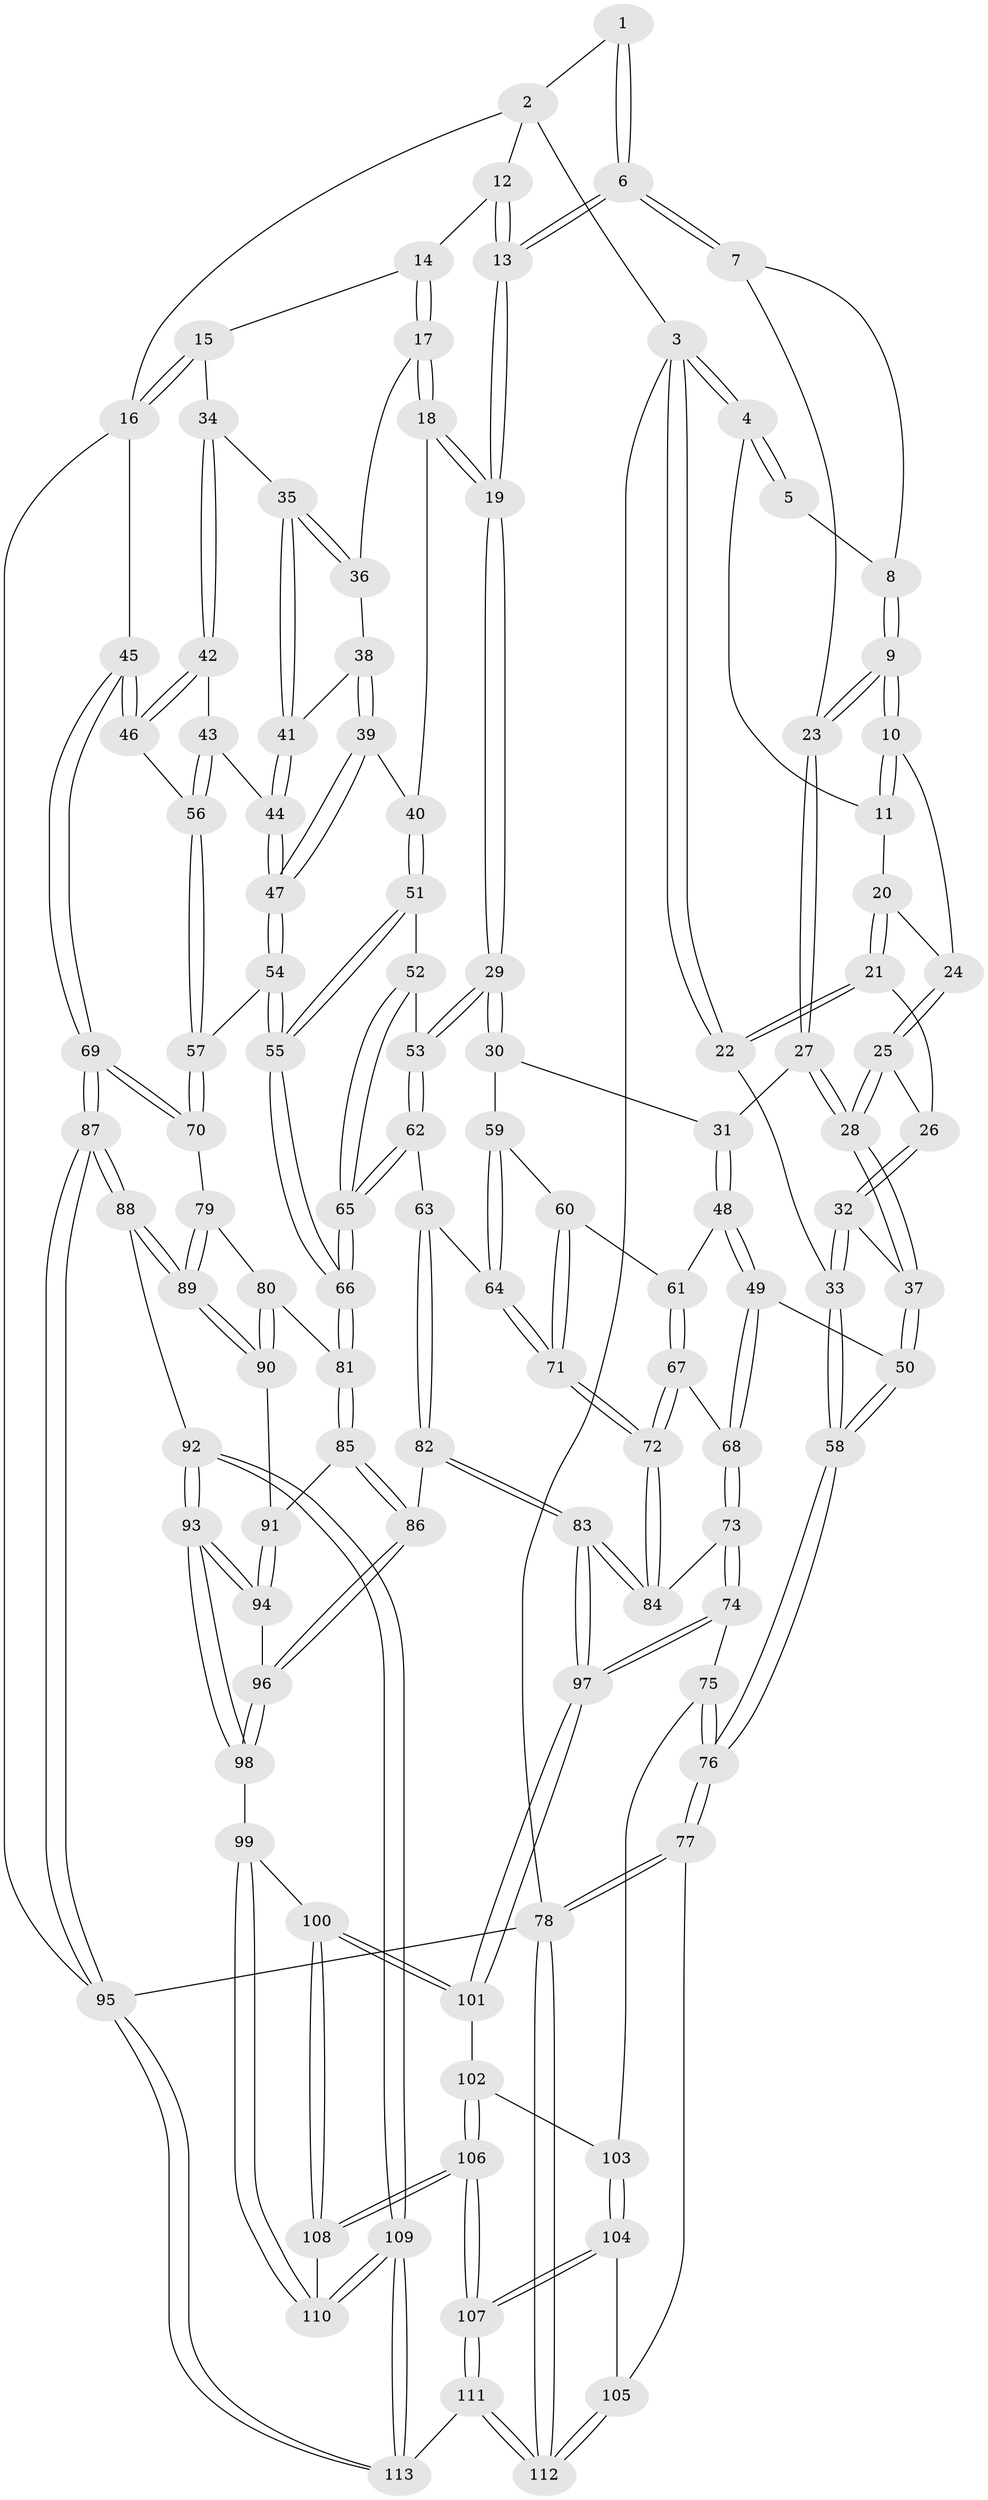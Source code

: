 // Generated by graph-tools (version 1.1) at 2025/51/03/09/25 03:51:05]
// undirected, 113 vertices, 279 edges
graph export_dot {
graph [start="1"]
  node [color=gray90,style=filled];
  1 [pos="+0.41209678458416055+0"];
  2 [pos="+0.7386045149529661+0"];
  3 [pos="+0+0"];
  4 [pos="+0+0"];
  5 [pos="+0.17876740304158376+0"];
  6 [pos="+0.404452254617957+0.10127484670002589"];
  7 [pos="+0.33389227293002155+0.0969154918925534"];
  8 [pos="+0.1883798850811237+0"];
  9 [pos="+0.20102661599444968+0.09990840609563428"];
  10 [pos="+0.18396041845539796+0.10663974874407786"];
  11 [pos="+0.06008304260265239+0.05311087957490088"];
  12 [pos="+0.7388832803934503+0"];
  13 [pos="+0.4413130486170559+0.15358203999241543"];
  14 [pos="+0.7403351067641409+0"];
  15 [pos="+0.9290886046116188+0.12265150742448724"];
  16 [pos="+1+0.10956687153678918"];
  17 [pos="+0.6731978207825289+0.12608250799822363"];
  18 [pos="+0.5029106773716812+0.21379916574655772"];
  19 [pos="+0.4657698056433155+0.2140047640670241"];
  20 [pos="+0.0563649249311024+0.13850689839978847"];
  21 [pos="+0.0398065580651743+0.15204812949187557"];
  22 [pos="+0+0.16188407359385204"];
  23 [pos="+0.21874116341188332+0.11250582498604524"];
  24 [pos="+0.15549876373025304+0.12836914383619746"];
  25 [pos="+0.12447423729677538+0.21536698368764517"];
  26 [pos="+0.05160325667899117+0.17252761453254817"];
  27 [pos="+0.25082893611024065+0.23194750395064828"];
  28 [pos="+0.12993918180496605+0.2747439504323588"];
  29 [pos="+0.4264310983065513+0.26374998365075086"];
  30 [pos="+0.3842370549357714+0.27977099613869655"];
  31 [pos="+0.283364352483968+0.25462454478122526"];
  32 [pos="+0.05675063851889224+0.2618661468862214"];
  33 [pos="+0+0.19388787971798774"];
  34 [pos="+0.8839468698561118+0.20437596181248888"];
  35 [pos="+0.8466268220207043+0.20518727410296983"];
  36 [pos="+0.6844397652633996+0.1389623168247137"];
  37 [pos="+0.11165247417179261+0.3000800295279417"];
  38 [pos="+0.6921789101877653+0.18188798969525832"];
  39 [pos="+0.6897415761534335+0.28956841961286706"];
  40 [pos="+0.5849407644242798+0.29670138438647714"];
  41 [pos="+0.7715971941651256+0.28449242037156963"];
  42 [pos="+0.9097287165464573+0.2690793361760638"];
  43 [pos="+0.811914884675507+0.3331113232635892"];
  44 [pos="+0.7620041179308195+0.3124135812658254"];
  45 [pos="+1+0.4451949436498302"];
  46 [pos="+0.978652585105711+0.3478253408892099"];
  47 [pos="+0.7217859792399032+0.3335108424423492"];
  48 [pos="+0.1886769928928038+0.3887070869819391"];
  49 [pos="+0.1572576450068983+0.3946363316868655"];
  50 [pos="+0.10931118898377597+0.3598541867103877"];
  51 [pos="+0.6047154384749082+0.3515992756709216"];
  52 [pos="+0.5037922941309898+0.39926305459162703"];
  53 [pos="+0.46088983561247715+0.35229340611612414"];
  54 [pos="+0.6881358226456697+0.440895459806333"];
  55 [pos="+0.6759233662321276+0.4462941674559884"];
  56 [pos="+0.8301626118666864+0.40108128867865667"];
  57 [pos="+0.7897122829578518+0.4595888795264463"];
  58 [pos="+0+0.4980435086136567"];
  59 [pos="+0.38306313666369435+0.2819696566637997"];
  60 [pos="+0.295672100652833+0.4061326241923571"];
  61 [pos="+0.27888082014837734+0.4073858672817059"];
  62 [pos="+0.40227518920082805+0.49969559782622297"];
  63 [pos="+0.39581781980223635+0.50257418068229"];
  64 [pos="+0.38400417760471395+0.500926448208129"];
  65 [pos="+0.5529617229798668+0.4969777278281966"];
  66 [pos="+0.6061346200421674+0.5293191539391662"];
  67 [pos="+0.2515580949560177+0.4712886017233866"];
  68 [pos="+0.16643153894813137+0.5193762095540088"];
  69 [pos="+1+0.4904561356191149"];
  70 [pos="+0.8477180039441884+0.5235714393604233"];
  71 [pos="+0.35193494967065575+0.5028490816583437"];
  72 [pos="+0.31689620841414096+0.5361940534052522"];
  73 [pos="+0.1547694963937144+0.6160783410021455"];
  74 [pos="+0.09488049246298744+0.6724302266384755"];
  75 [pos="+0.08704834898914103+0.6766416195200265"];
  76 [pos="+0+0.6533605069056395"];
  77 [pos="+0+0.7144761971020932"];
  78 [pos="+0+1"];
  79 [pos="+0.8381623076887847+0.5468637906106709"];
  80 [pos="+0.6392682561540936+0.5718546833218333"];
  81 [pos="+0.6070217012839206+0.5582587885029272"];
  82 [pos="+0.4661338547557247+0.7048250620134908"];
  83 [pos="+0.44305843413613766+0.7196151385097918"];
  84 [pos="+0.2743083199746692+0.591029352670782"];
  85 [pos="+0.5819008311160769+0.6109021602094097"];
  86 [pos="+0.5432173761167519+0.6841242962104617"];
  87 [pos="+1+1"];
  88 [pos="+0.9318775163579193+0.8295233950677544"];
  89 [pos="+0.8107393076715642+0.6469670495283291"];
  90 [pos="+0.7730611306219987+0.6433600144758094"];
  91 [pos="+0.7234576740100037+0.6885096909769541"];
  92 [pos="+0.8807619445011139+0.8290405806454711"];
  93 [pos="+0.8480766268600781+0.8236021879930117"];
  94 [pos="+0.6842853316571129+0.739631896213649"];
  95 [pos="+1+1"];
  96 [pos="+0.5992229018309378+0.7404201281137766"];
  97 [pos="+0.4028210331006046+0.7868359419063118"];
  98 [pos="+0.6256489906844628+0.858580800792517"];
  99 [pos="+0.6252983896532618+0.8596463510009931"];
  100 [pos="+0.39739372357126096+0.8382597523695309"];
  101 [pos="+0.3992116013333265+0.808557851634743"];
  102 [pos="+0.2157507412586469+0.8026817838162338"];
  103 [pos="+0.12360180141980295+0.7576475447264852"];
  104 [pos="+0.14262104948221313+0.8518051420973661"];
  105 [pos="+0.09380690772106393+0.9389595777042621"];
  106 [pos="+0.3596207186906398+0.9438319562246718"];
  107 [pos="+0.34121134939507025+0.9997969902521671"];
  108 [pos="+0.3905378536369675+0.8773921159861512"];
  109 [pos="+0.6289507822891021+0.9707986140114151"];
  110 [pos="+0.6163812907321737+0.9205637900929476"];
  111 [pos="+0.3410253818703646+1"];
  112 [pos="+0.07314691718419364+1"];
  113 [pos="+0.6275611082170685+1"];
  1 -- 2;
  1 -- 6;
  1 -- 6;
  2 -- 3;
  2 -- 12;
  2 -- 16;
  3 -- 4;
  3 -- 4;
  3 -- 22;
  3 -- 22;
  3 -- 78;
  4 -- 5;
  4 -- 5;
  4 -- 11;
  5 -- 8;
  6 -- 7;
  6 -- 7;
  6 -- 13;
  6 -- 13;
  7 -- 8;
  7 -- 23;
  8 -- 9;
  8 -- 9;
  9 -- 10;
  9 -- 10;
  9 -- 23;
  9 -- 23;
  10 -- 11;
  10 -- 11;
  10 -- 24;
  11 -- 20;
  12 -- 13;
  12 -- 13;
  12 -- 14;
  13 -- 19;
  13 -- 19;
  14 -- 15;
  14 -- 17;
  14 -- 17;
  15 -- 16;
  15 -- 16;
  15 -- 34;
  16 -- 45;
  16 -- 95;
  17 -- 18;
  17 -- 18;
  17 -- 36;
  18 -- 19;
  18 -- 19;
  18 -- 40;
  19 -- 29;
  19 -- 29;
  20 -- 21;
  20 -- 21;
  20 -- 24;
  21 -- 22;
  21 -- 22;
  21 -- 26;
  22 -- 33;
  23 -- 27;
  23 -- 27;
  24 -- 25;
  24 -- 25;
  25 -- 26;
  25 -- 28;
  25 -- 28;
  26 -- 32;
  26 -- 32;
  27 -- 28;
  27 -- 28;
  27 -- 31;
  28 -- 37;
  28 -- 37;
  29 -- 30;
  29 -- 30;
  29 -- 53;
  29 -- 53;
  30 -- 31;
  30 -- 59;
  31 -- 48;
  31 -- 48;
  32 -- 33;
  32 -- 33;
  32 -- 37;
  33 -- 58;
  33 -- 58;
  34 -- 35;
  34 -- 42;
  34 -- 42;
  35 -- 36;
  35 -- 36;
  35 -- 41;
  35 -- 41;
  36 -- 38;
  37 -- 50;
  37 -- 50;
  38 -- 39;
  38 -- 39;
  38 -- 41;
  39 -- 40;
  39 -- 47;
  39 -- 47;
  40 -- 51;
  40 -- 51;
  41 -- 44;
  41 -- 44;
  42 -- 43;
  42 -- 46;
  42 -- 46;
  43 -- 44;
  43 -- 56;
  43 -- 56;
  44 -- 47;
  44 -- 47;
  45 -- 46;
  45 -- 46;
  45 -- 69;
  45 -- 69;
  46 -- 56;
  47 -- 54;
  47 -- 54;
  48 -- 49;
  48 -- 49;
  48 -- 61;
  49 -- 50;
  49 -- 68;
  49 -- 68;
  50 -- 58;
  50 -- 58;
  51 -- 52;
  51 -- 55;
  51 -- 55;
  52 -- 53;
  52 -- 65;
  52 -- 65;
  53 -- 62;
  53 -- 62;
  54 -- 55;
  54 -- 55;
  54 -- 57;
  55 -- 66;
  55 -- 66;
  56 -- 57;
  56 -- 57;
  57 -- 70;
  57 -- 70;
  58 -- 76;
  58 -- 76;
  59 -- 60;
  59 -- 64;
  59 -- 64;
  60 -- 61;
  60 -- 71;
  60 -- 71;
  61 -- 67;
  61 -- 67;
  62 -- 63;
  62 -- 65;
  62 -- 65;
  63 -- 64;
  63 -- 82;
  63 -- 82;
  64 -- 71;
  64 -- 71;
  65 -- 66;
  65 -- 66;
  66 -- 81;
  66 -- 81;
  67 -- 68;
  67 -- 72;
  67 -- 72;
  68 -- 73;
  68 -- 73;
  69 -- 70;
  69 -- 70;
  69 -- 87;
  69 -- 87;
  70 -- 79;
  71 -- 72;
  71 -- 72;
  72 -- 84;
  72 -- 84;
  73 -- 74;
  73 -- 74;
  73 -- 84;
  74 -- 75;
  74 -- 97;
  74 -- 97;
  75 -- 76;
  75 -- 76;
  75 -- 103;
  76 -- 77;
  76 -- 77;
  77 -- 78;
  77 -- 78;
  77 -- 105;
  78 -- 112;
  78 -- 112;
  78 -- 95;
  79 -- 80;
  79 -- 89;
  79 -- 89;
  80 -- 81;
  80 -- 90;
  80 -- 90;
  81 -- 85;
  81 -- 85;
  82 -- 83;
  82 -- 83;
  82 -- 86;
  83 -- 84;
  83 -- 84;
  83 -- 97;
  83 -- 97;
  85 -- 86;
  85 -- 86;
  85 -- 91;
  86 -- 96;
  86 -- 96;
  87 -- 88;
  87 -- 88;
  87 -- 95;
  87 -- 95;
  88 -- 89;
  88 -- 89;
  88 -- 92;
  89 -- 90;
  89 -- 90;
  90 -- 91;
  91 -- 94;
  91 -- 94;
  92 -- 93;
  92 -- 93;
  92 -- 109;
  92 -- 109;
  93 -- 94;
  93 -- 94;
  93 -- 98;
  93 -- 98;
  94 -- 96;
  95 -- 113;
  95 -- 113;
  96 -- 98;
  96 -- 98;
  97 -- 101;
  97 -- 101;
  98 -- 99;
  99 -- 100;
  99 -- 110;
  99 -- 110;
  100 -- 101;
  100 -- 101;
  100 -- 108;
  100 -- 108;
  101 -- 102;
  102 -- 103;
  102 -- 106;
  102 -- 106;
  103 -- 104;
  103 -- 104;
  104 -- 105;
  104 -- 107;
  104 -- 107;
  105 -- 112;
  105 -- 112;
  106 -- 107;
  106 -- 107;
  106 -- 108;
  106 -- 108;
  107 -- 111;
  107 -- 111;
  108 -- 110;
  109 -- 110;
  109 -- 110;
  109 -- 113;
  109 -- 113;
  111 -- 112;
  111 -- 112;
  111 -- 113;
}

